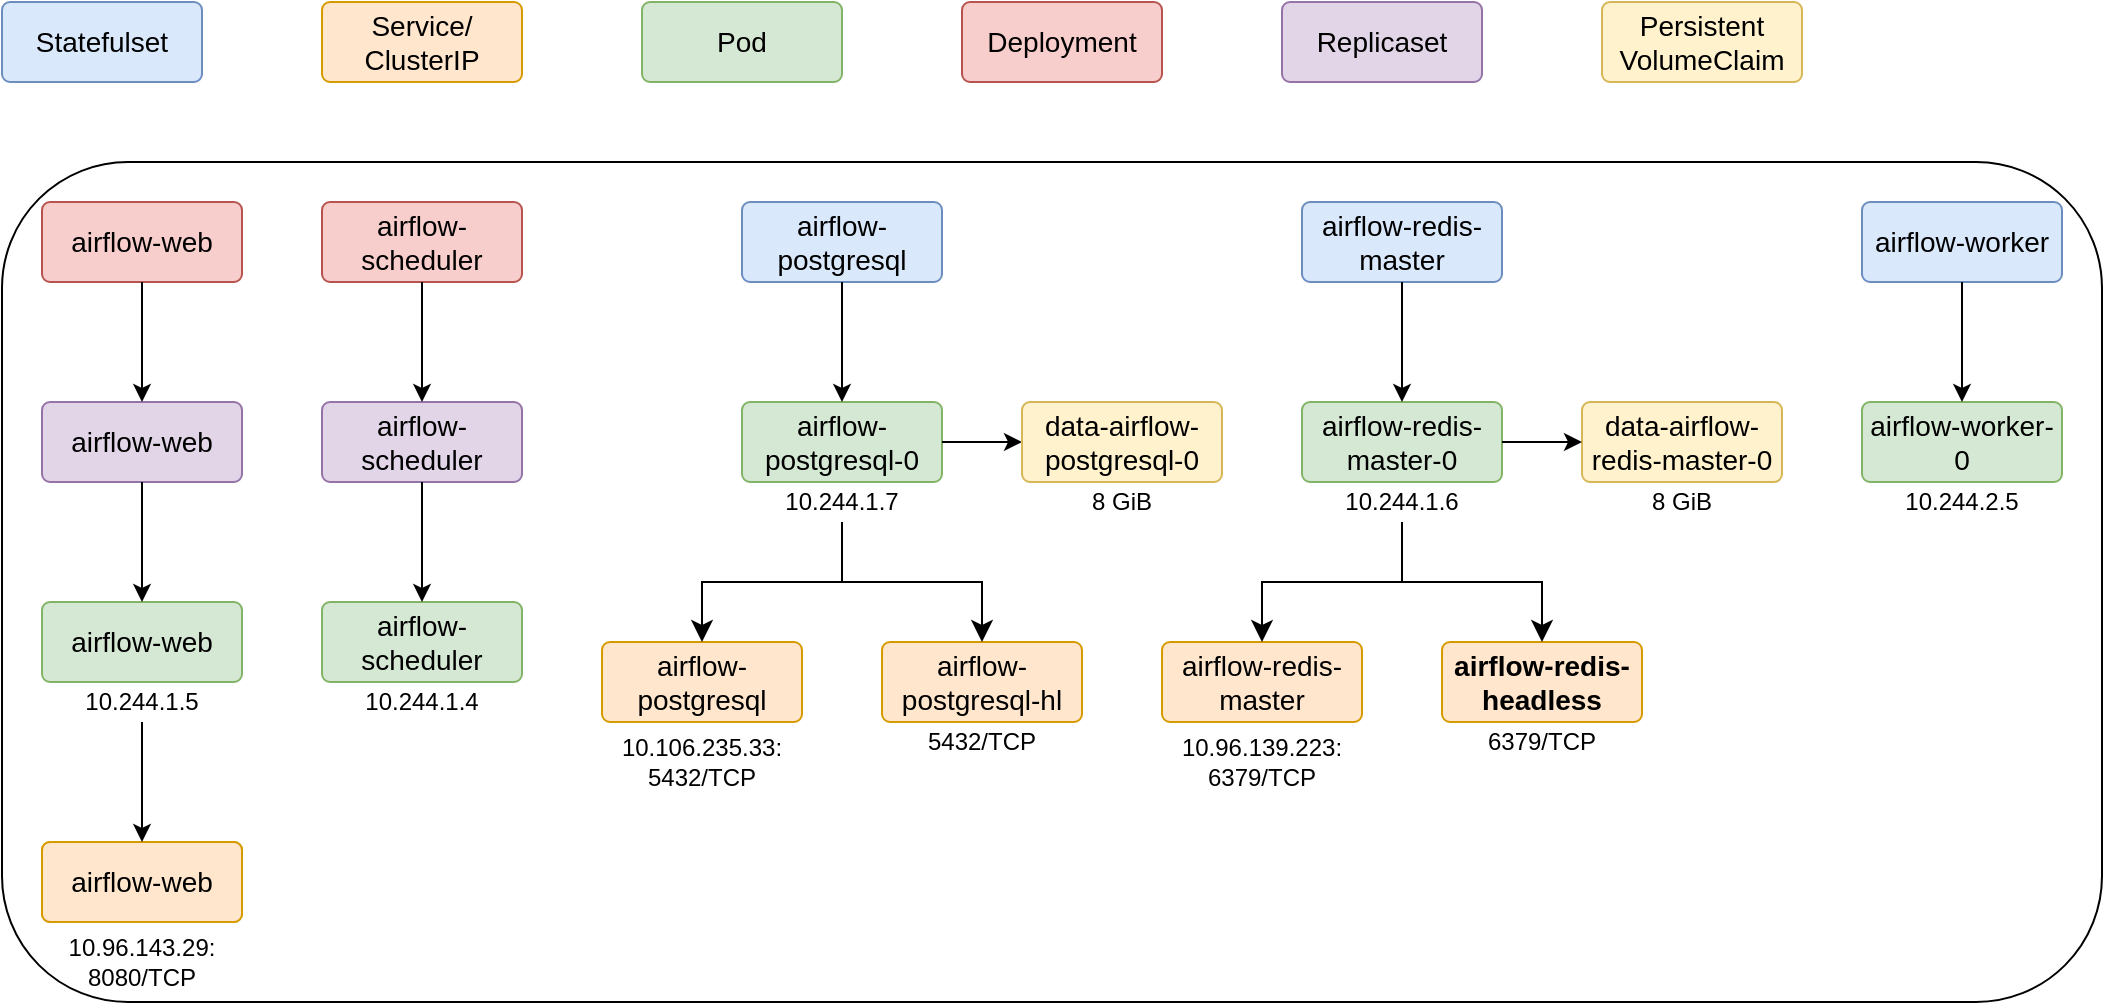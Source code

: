 <mxfile version="26.0.3">
  <diagram name="Page-1" id="jaqe5bFbqCdaZScXxuFY">
    <mxGraphModel dx="1434" dy="772" grid="1" gridSize="10" guides="1" tooltips="1" connect="1" arrows="1" fold="1" page="1" pageScale="1" pageWidth="850" pageHeight="1100" math="0" shadow="0">
      <root>
        <mxCell id="0" />
        <mxCell id="1" parent="0" />
        <mxCell id="OrJsXkoqj5jmBQv1yCwD-1" value="&lt;font style=&quot;font-size: 14px;&quot;&gt;Statefulset&lt;/font&gt;" style="rounded=1;arcSize=10;whiteSpace=wrap;html=1;align=center;fillColor=#dae8fc;strokeColor=#6c8ebf;" parent="1" vertex="1">
          <mxGeometry x="100" y="160" width="100" height="40" as="geometry" />
        </mxCell>
        <mxCell id="OrJsXkoqj5jmBQv1yCwD-2" value="&lt;font style=&quot;font-size: 14px;&quot;&gt;Pod&lt;/font&gt;" style="rounded=1;arcSize=10;whiteSpace=wrap;html=1;align=center;fillColor=#d5e8d4;strokeColor=#82b366;" parent="1" vertex="1">
          <mxGeometry x="420" y="160" width="100" height="40" as="geometry" />
        </mxCell>
        <mxCell id="OrJsXkoqj5jmBQv1yCwD-3" value="&lt;font style=&quot;font-size: 14px;&quot;&gt;Service/&lt;/font&gt;&lt;div&gt;&lt;font style=&quot;font-size: 14px;&quot;&gt;ClusterIP&lt;/font&gt;&lt;/div&gt;" style="rounded=1;arcSize=10;whiteSpace=wrap;html=1;align=center;fillColor=#ffe6cc;strokeColor=#d79b00;" parent="1" vertex="1">
          <mxGeometry x="260" y="160" width="100" height="40" as="geometry" />
        </mxCell>
        <mxCell id="OrJsXkoqj5jmBQv1yCwD-4" value="" style="rounded=1;whiteSpace=wrap;html=1;" parent="1" vertex="1">
          <mxGeometry x="100" y="240" width="1050" height="420" as="geometry" />
        </mxCell>
        <mxCell id="OrJsXkoqj5jmBQv1yCwD-7" value="&lt;font style=&quot;font-size: 14px;&quot;&gt;airflow-web&lt;/font&gt;" style="rounded=1;arcSize=10;whiteSpace=wrap;html=1;align=center;fillColor=#f8cecc;strokeColor=#b85450;" parent="1" vertex="1">
          <mxGeometry x="120" y="260" width="100" height="40" as="geometry" />
        </mxCell>
        <mxCell id="OrJsXkoqj5jmBQv1yCwD-9" value="&lt;font style=&quot;font-size: 14px;&quot;&gt;airflow-postgresql&lt;/font&gt;" style="rounded=1;arcSize=10;whiteSpace=wrap;html=1;align=center;fillColor=#dae8fc;strokeColor=#6c8ebf;" parent="1" vertex="1">
          <mxGeometry x="470" y="260" width="100" height="40" as="geometry" />
        </mxCell>
        <mxCell id="OrJsXkoqj5jmBQv1yCwD-11" value="&lt;font style=&quot;font-size: 14px;&quot;&gt;airflow-postgresql-0&lt;/font&gt;" style="rounded=1;arcSize=10;whiteSpace=wrap;html=1;align=center;fillColor=#d5e8d4;strokeColor=#82b366;" parent="1" vertex="1">
          <mxGeometry x="470" y="360" width="100" height="40" as="geometry" />
        </mxCell>
        <mxCell id="OrJsXkoqj5jmBQv1yCwD-15" value="10.244.1.7" style="text;html=1;align=center;verticalAlign=middle;whiteSpace=wrap;rounded=0;" parent="1" vertex="1">
          <mxGeometry x="470" y="400" width="100" height="20" as="geometry" />
        </mxCell>
        <mxCell id="OrJsXkoqj5jmBQv1yCwD-22" value="&lt;font style=&quot;font-size: 14px;&quot;&gt;airflow-web&lt;/font&gt;" style="rounded=1;arcSize=10;whiteSpace=wrap;html=1;align=center;fillColor=#e1d5e7;strokeColor=#9673a6;" parent="1" vertex="1">
          <mxGeometry x="120" y="360" width="100" height="40" as="geometry" />
        </mxCell>
        <mxCell id="OrJsXkoqj5jmBQv1yCwD-25" value="" style="endArrow=classic;html=1;rounded=0;entryX=0.5;entryY=0;entryDx=0;entryDy=0;exitX=0.5;exitY=1;exitDx=0;exitDy=0;" parent="1" source="OrJsXkoqj5jmBQv1yCwD-7" target="OrJsXkoqj5jmBQv1yCwD-22" edge="1">
          <mxGeometry width="50" height="50" relative="1" as="geometry">
            <mxPoint x="150" y="420.0" as="sourcePoint" />
            <mxPoint x="300" y="370" as="targetPoint" />
          </mxGeometry>
        </mxCell>
        <mxCell id="OrJsXkoqj5jmBQv1yCwD-27" value="&lt;font style=&quot;font-size: 14px;&quot;&gt;airflow-postgresql&lt;/font&gt;" style="rounded=1;arcSize=10;whiteSpace=wrap;html=1;align=center;fillColor=#ffe6cc;strokeColor=#d79b00;" parent="1" vertex="1">
          <mxGeometry x="400" y="480" width="100" height="40" as="geometry" />
        </mxCell>
        <mxCell id="OrJsXkoqj5jmBQv1yCwD-30" value="10.106.235.33:&lt;div&gt;5432/TCP&lt;/div&gt;" style="text;html=1;align=center;verticalAlign=middle;whiteSpace=wrap;rounded=0;" parent="1" vertex="1">
          <mxGeometry x="400" y="520" width="100" height="40" as="geometry" />
        </mxCell>
        <mxCell id="OrJsXkoqj5jmBQv1yCwD-31" value="&lt;font style=&quot;font-size: 14px;&quot;&gt;Deployment&lt;/font&gt;" style="rounded=1;arcSize=10;whiteSpace=wrap;html=1;align=center;fillColor=#f8cecc;strokeColor=#b85450;" parent="1" vertex="1">
          <mxGeometry x="580" y="160" width="100" height="40" as="geometry" />
        </mxCell>
        <mxCell id="OrJsXkoqj5jmBQv1yCwD-32" value="&lt;span style=&quot;font-size: 14px;&quot;&gt;Replicaset&lt;/span&gt;" style="rounded=1;arcSize=10;whiteSpace=wrap;html=1;align=center;fillColor=#e1d5e7;strokeColor=#9673a6;" parent="1" vertex="1">
          <mxGeometry x="740" y="160" width="100" height="40" as="geometry" />
        </mxCell>
        <mxCell id="OrJsXkoqj5jmBQv1yCwD-33" value="&lt;span style=&quot;font-size: 14px;&quot;&gt;Persistent&lt;/span&gt;&lt;div&gt;&lt;span style=&quot;font-size: 14px;&quot;&gt;VolumeClaim&lt;/span&gt;&lt;/div&gt;" style="rounded=1;arcSize=10;whiteSpace=wrap;html=1;align=center;fillColor=#fff2cc;strokeColor=#d6b656;" parent="1" vertex="1">
          <mxGeometry x="900" y="160" width="100" height="40" as="geometry" />
        </mxCell>
        <mxCell id="OrJsXkoqj5jmBQv1yCwD-34" value="&lt;font style=&quot;font-size: 14px;&quot;&gt;airflow-web&lt;/font&gt;" style="rounded=1;arcSize=10;whiteSpace=wrap;html=1;align=center;fillColor=#d5e8d4;strokeColor=#82b366;" parent="1" vertex="1">
          <mxGeometry x="120" y="460" width="100" height="40" as="geometry" />
        </mxCell>
        <mxCell id="OrJsXkoqj5jmBQv1yCwD-35" value="" style="endArrow=classic;html=1;rounded=0;entryX=0.5;entryY=0;entryDx=0;entryDy=0;exitX=0.5;exitY=1;exitDx=0;exitDy=0;" parent="1" source="OrJsXkoqj5jmBQv1yCwD-22" target="OrJsXkoqj5jmBQv1yCwD-34" edge="1">
          <mxGeometry width="50" height="50" relative="1" as="geometry">
            <mxPoint x="160" y="410" as="sourcePoint" />
            <mxPoint x="160" y="470" as="targetPoint" />
          </mxGeometry>
        </mxCell>
        <mxCell id="OrJsXkoqj5jmBQv1yCwD-36" value="10.244.1.5" style="text;html=1;align=center;verticalAlign=middle;whiteSpace=wrap;rounded=0;" parent="1" vertex="1">
          <mxGeometry x="120" y="500" width="100" height="20" as="geometry" />
        </mxCell>
        <mxCell id="OrJsXkoqj5jmBQv1yCwD-37" value="&lt;span style=&quot;font-size: 14px;&quot;&gt;&lt;b&gt;airflow&lt;/b&gt;&lt;/span&gt;" style="rounded=1;arcSize=10;whiteSpace=wrap;html=1;align=center;fillColor=#ffe6cc;strokeColor=#d79b00;" parent="1" vertex="1">
          <mxGeometry x="120" y="580" width="100" height="40" as="geometry" />
        </mxCell>
        <mxCell id="OrJsXkoqj5jmBQv1yCwD-39" value="10.96.143.29:&lt;div&gt;8080/TCP&lt;/div&gt;" style="text;html=1;align=center;verticalAlign=middle;whiteSpace=wrap;rounded=0;" parent="1" vertex="1">
          <mxGeometry x="120" y="620" width="100" height="40" as="geometry" />
        </mxCell>
        <mxCell id="OrJsXkoqj5jmBQv1yCwD-40" value="&lt;font style=&quot;font-size: 14px;&quot;&gt;airflow-web&lt;/font&gt;" style="rounded=1;arcSize=10;whiteSpace=wrap;html=1;align=center;fillColor=#ffe6cc;strokeColor=#d79b00;" parent="1" vertex="1">
          <mxGeometry x="120" y="580" width="100" height="40" as="geometry" />
        </mxCell>
        <mxCell id="OrJsXkoqj5jmBQv1yCwD-42" value="&lt;font style=&quot;font-size: 14px;&quot;&gt;airflow-scheduler&lt;/font&gt;" style="rounded=1;arcSize=10;whiteSpace=wrap;html=1;align=center;fillColor=#f8cecc;strokeColor=#b85450;" parent="1" vertex="1">
          <mxGeometry x="260" y="260" width="100" height="40" as="geometry" />
        </mxCell>
        <mxCell id="OrJsXkoqj5jmBQv1yCwD-43" value="&lt;font style=&quot;font-size: 14px;&quot;&gt;airflow-scheduler&lt;/font&gt;" style="rounded=1;arcSize=10;whiteSpace=wrap;html=1;align=center;fillColor=#e1d5e7;strokeColor=#9673a6;" parent="1" vertex="1">
          <mxGeometry x="260" y="360" width="100" height="40" as="geometry" />
        </mxCell>
        <mxCell id="OrJsXkoqj5jmBQv1yCwD-44" value="" style="endArrow=classic;html=1;rounded=0;entryX=0.5;entryY=0;entryDx=0;entryDy=0;exitX=0.5;exitY=1;exitDx=0;exitDy=0;" parent="1" source="OrJsXkoqj5jmBQv1yCwD-42" target="OrJsXkoqj5jmBQv1yCwD-43" edge="1">
          <mxGeometry width="50" height="50" relative="1" as="geometry">
            <mxPoint x="160" y="430.0" as="sourcePoint" />
            <mxPoint x="310" y="380" as="targetPoint" />
          </mxGeometry>
        </mxCell>
        <mxCell id="OrJsXkoqj5jmBQv1yCwD-45" value="&lt;font style=&quot;font-size: 14px;&quot;&gt;airflow-scheduler&lt;/font&gt;" style="rounded=1;arcSize=10;whiteSpace=wrap;html=1;align=center;fillColor=#d5e8d4;strokeColor=#82b366;" parent="1" vertex="1">
          <mxGeometry x="260" y="460" width="100" height="40" as="geometry" />
        </mxCell>
        <mxCell id="OrJsXkoqj5jmBQv1yCwD-46" value="" style="endArrow=classic;html=1;rounded=0;entryX=0.5;entryY=0;entryDx=0;entryDy=0;exitX=0.5;exitY=1;exitDx=0;exitDy=0;" parent="1" source="OrJsXkoqj5jmBQv1yCwD-43" target="OrJsXkoqj5jmBQv1yCwD-45" edge="1">
          <mxGeometry width="50" height="50" relative="1" as="geometry">
            <mxPoint x="170" y="420" as="sourcePoint" />
            <mxPoint x="170" y="480" as="targetPoint" />
          </mxGeometry>
        </mxCell>
        <mxCell id="OrJsXkoqj5jmBQv1yCwD-47" value="10.244.1.4" style="text;html=1;align=center;verticalAlign=middle;whiteSpace=wrap;rounded=0;" parent="1" vertex="1">
          <mxGeometry x="260" y="500" width="100" height="20" as="geometry" />
        </mxCell>
        <mxCell id="OrJsXkoqj5jmBQv1yCwD-51" value="" style="endArrow=classic;html=1;rounded=0;entryX=0.5;entryY=0;entryDx=0;entryDy=0;exitX=0.5;exitY=1;exitDx=0;exitDy=0;" parent="1" source="OrJsXkoqj5jmBQv1yCwD-36" target="OrJsXkoqj5jmBQv1yCwD-40" edge="1">
          <mxGeometry width="50" height="50" relative="1" as="geometry">
            <mxPoint x="230" y="505" as="sourcePoint" />
            <mxPoint x="230" y="565" as="targetPoint" />
          </mxGeometry>
        </mxCell>
        <mxCell id="OrJsXkoqj5jmBQv1yCwD-52" value="&lt;font style=&quot;font-size: 14px;&quot;&gt;airflow-postgresql-hl&lt;/font&gt;" style="rounded=1;arcSize=10;whiteSpace=wrap;html=1;align=center;fillColor=#ffe6cc;strokeColor=#d79b00;" parent="1" vertex="1">
          <mxGeometry x="540" y="480" width="100" height="40" as="geometry" />
        </mxCell>
        <mxCell id="OrJsXkoqj5jmBQv1yCwD-53" value="" style="endArrow=classic;html=1;rounded=0;entryX=0.5;entryY=0;entryDx=0;entryDy=0;exitX=0.5;exitY=1;exitDx=0;exitDy=0;" parent="1" source="OrJsXkoqj5jmBQv1yCwD-9" target="OrJsXkoqj5jmBQv1yCwD-11" edge="1">
          <mxGeometry width="50" height="50" relative="1" as="geometry">
            <mxPoint x="470" y="310" as="sourcePoint" />
            <mxPoint x="470" y="370" as="targetPoint" />
          </mxGeometry>
        </mxCell>
        <mxCell id="OrJsXkoqj5jmBQv1yCwD-54" value="5432/TCP" style="text;html=1;align=center;verticalAlign=middle;whiteSpace=wrap;rounded=0;" parent="1" vertex="1">
          <mxGeometry x="540" y="520" width="100" height="20" as="geometry" />
        </mxCell>
        <mxCell id="OrJsXkoqj5jmBQv1yCwD-55" value="" style="edgeStyle=elbowEdgeStyle;elbow=vertical;endArrow=classic;html=1;curved=0;rounded=0;endSize=8;startSize=8;exitX=0.5;exitY=1;exitDx=0;exitDy=0;entryX=0.5;entryY=0;entryDx=0;entryDy=0;" parent="1" source="OrJsXkoqj5jmBQv1yCwD-15" target="OrJsXkoqj5jmBQv1yCwD-27" edge="1">
          <mxGeometry width="50" height="50" relative="1" as="geometry">
            <mxPoint x="540" y="470" as="sourcePoint" />
            <mxPoint x="490" y="520" as="targetPoint" />
          </mxGeometry>
        </mxCell>
        <mxCell id="OrJsXkoqj5jmBQv1yCwD-56" value="" style="edgeStyle=elbowEdgeStyle;elbow=vertical;endArrow=classic;html=1;curved=0;rounded=0;endSize=8;startSize=8;exitX=0.5;exitY=1;exitDx=0;exitDy=0;entryX=0.5;entryY=0;entryDx=0;entryDy=0;" parent="1" source="OrJsXkoqj5jmBQv1yCwD-15" target="OrJsXkoqj5jmBQv1yCwD-52" edge="1">
          <mxGeometry width="50" height="50" relative="1" as="geometry">
            <mxPoint x="570" y="430" as="sourcePoint" />
            <mxPoint x="500" y="470" as="targetPoint" />
          </mxGeometry>
        </mxCell>
        <mxCell id="OrJsXkoqj5jmBQv1yCwD-61" value="&lt;font style=&quot;font-size: 14px;&quot;&gt;airflow-redis-master&lt;/font&gt;" style="rounded=1;arcSize=10;whiteSpace=wrap;html=1;align=center;fillColor=#dae8fc;strokeColor=#6c8ebf;" parent="1" vertex="1">
          <mxGeometry x="750" y="260" width="100" height="40" as="geometry" />
        </mxCell>
        <mxCell id="OrJsXkoqj5jmBQv1yCwD-62" value="&lt;font style=&quot;font-size: 14px;&quot;&gt;airflow-redis-master-0&lt;/font&gt;" style="rounded=1;arcSize=10;whiteSpace=wrap;html=1;align=center;fillColor=#d5e8d4;strokeColor=#82b366;" parent="1" vertex="1">
          <mxGeometry x="750" y="360" width="100" height="40" as="geometry" />
        </mxCell>
        <mxCell id="OrJsXkoqj5jmBQv1yCwD-63" value="10.244.1.6" style="text;html=1;align=center;verticalAlign=middle;whiteSpace=wrap;rounded=0;" parent="1" vertex="1">
          <mxGeometry x="750" y="400" width="100" height="20" as="geometry" />
        </mxCell>
        <mxCell id="OrJsXkoqj5jmBQv1yCwD-64" value="&lt;font style=&quot;font-size: 14px;&quot;&gt;airflow-redis-master&lt;/font&gt;" style="rounded=1;arcSize=10;whiteSpace=wrap;html=1;align=center;fillColor=#ffe6cc;strokeColor=#d79b00;" parent="1" vertex="1">
          <mxGeometry x="680" y="480" width="100" height="40" as="geometry" />
        </mxCell>
        <mxCell id="OrJsXkoqj5jmBQv1yCwD-65" value="10.96.139.223:&lt;div&gt;6379/TCP&lt;/div&gt;" style="text;html=1;align=center;verticalAlign=middle;whiteSpace=wrap;rounded=0;" parent="1" vertex="1">
          <mxGeometry x="680" y="520" width="100" height="40" as="geometry" />
        </mxCell>
        <mxCell id="OrJsXkoqj5jmBQv1yCwD-66" value="&lt;b&gt;&lt;font style=&quot;font-size: 14px;&quot;&gt;airflow-redis-headless&lt;/font&gt;&lt;/b&gt;" style="rounded=1;arcSize=10;whiteSpace=wrap;html=1;align=center;fillColor=#ffe6cc;strokeColor=#d79b00;" parent="1" vertex="1">
          <mxGeometry x="820" y="480" width="100" height="40" as="geometry" />
        </mxCell>
        <mxCell id="OrJsXkoqj5jmBQv1yCwD-67" value="" style="endArrow=classic;html=1;rounded=0;entryX=0.5;entryY=0;entryDx=0;entryDy=0;exitX=0.5;exitY=1;exitDx=0;exitDy=0;" parent="1" source="OrJsXkoqj5jmBQv1yCwD-61" target="OrJsXkoqj5jmBQv1yCwD-62" edge="1">
          <mxGeometry width="50" height="50" relative="1" as="geometry">
            <mxPoint x="770" y="310" as="sourcePoint" />
            <mxPoint x="770" y="370" as="targetPoint" />
          </mxGeometry>
        </mxCell>
        <mxCell id="OrJsXkoqj5jmBQv1yCwD-68" value="6379/TCP" style="text;html=1;align=center;verticalAlign=middle;whiteSpace=wrap;rounded=0;" parent="1" vertex="1">
          <mxGeometry x="820" y="520" width="100" height="20" as="geometry" />
        </mxCell>
        <mxCell id="OrJsXkoqj5jmBQv1yCwD-69" value="" style="edgeStyle=elbowEdgeStyle;elbow=vertical;endArrow=classic;html=1;curved=0;rounded=0;endSize=8;startSize=8;exitX=0.5;exitY=1;exitDx=0;exitDy=0;entryX=0.5;entryY=0;entryDx=0;entryDy=0;" parent="1" source="OrJsXkoqj5jmBQv1yCwD-63" target="OrJsXkoqj5jmBQv1yCwD-64" edge="1">
          <mxGeometry width="50" height="50" relative="1" as="geometry">
            <mxPoint x="840" y="470" as="sourcePoint" />
            <mxPoint x="790" y="520" as="targetPoint" />
          </mxGeometry>
        </mxCell>
        <mxCell id="OrJsXkoqj5jmBQv1yCwD-70" value="" style="edgeStyle=elbowEdgeStyle;elbow=vertical;endArrow=classic;html=1;curved=0;rounded=0;endSize=8;startSize=8;exitX=0.5;exitY=1;exitDx=0;exitDy=0;entryX=0.5;entryY=0;entryDx=0;entryDy=0;" parent="1" source="OrJsXkoqj5jmBQv1yCwD-63" target="OrJsXkoqj5jmBQv1yCwD-66" edge="1">
          <mxGeometry width="50" height="50" relative="1" as="geometry">
            <mxPoint x="870" y="430" as="sourcePoint" />
            <mxPoint x="800" y="470" as="targetPoint" />
          </mxGeometry>
        </mxCell>
        <mxCell id="OrJsXkoqj5jmBQv1yCwD-71" value="" style="endArrow=classic;html=1;rounded=0;exitX=1;exitY=0.5;exitDx=0;exitDy=0;entryX=0;entryY=0.5;entryDx=0;entryDy=0;" parent="1" source="OrJsXkoqj5jmBQv1yCwD-11" target="OrJsXkoqj5jmBQv1yCwD-73" edge="1">
          <mxGeometry width="50" height="50" relative="1" as="geometry">
            <mxPoint x="490" y="450" as="sourcePoint" />
            <mxPoint x="540" y="400" as="targetPoint" />
          </mxGeometry>
        </mxCell>
        <mxCell id="OrJsXkoqj5jmBQv1yCwD-73" value="&lt;span style=&quot;font-size: 14px;&quot;&gt;data-airflow-postgresql-0&lt;/span&gt;" style="rounded=1;arcSize=10;whiteSpace=wrap;html=1;align=center;fillColor=#fff2cc;strokeColor=#d6b656;" parent="1" vertex="1">
          <mxGeometry x="610" y="360" width="100" height="40" as="geometry" />
        </mxCell>
        <mxCell id="OrJsXkoqj5jmBQv1yCwD-74" value="&lt;span style=&quot;font-size: 14px;&quot;&gt;data-airflow-redis-master-0&lt;/span&gt;" style="rounded=1;arcSize=10;whiteSpace=wrap;html=1;align=center;fillColor=#fff2cc;strokeColor=#d6b656;" parent="1" vertex="1">
          <mxGeometry x="890" y="360" width="100" height="40" as="geometry" />
        </mxCell>
        <mxCell id="OrJsXkoqj5jmBQv1yCwD-75" value="" style="endArrow=classic;html=1;rounded=0;exitX=1;exitY=0.5;exitDx=0;exitDy=0;entryX=0;entryY=0.5;entryDx=0;entryDy=0;" parent="1" source="OrJsXkoqj5jmBQv1yCwD-62" target="OrJsXkoqj5jmBQv1yCwD-74" edge="1">
          <mxGeometry width="50" height="50" relative="1" as="geometry">
            <mxPoint x="920" y="430" as="sourcePoint" />
            <mxPoint x="960" y="430" as="targetPoint" />
          </mxGeometry>
        </mxCell>
        <mxCell id="owLh9w15sTVciS5REWnX-1" value="8 GiB" style="text;html=1;align=center;verticalAlign=middle;whiteSpace=wrap;rounded=0;" parent="1" vertex="1">
          <mxGeometry x="610" y="400" width="100" height="20" as="geometry" />
        </mxCell>
        <mxCell id="owLh9w15sTVciS5REWnX-2" value="8 GiB" style="text;html=1;align=center;verticalAlign=middle;whiteSpace=wrap;rounded=0;" parent="1" vertex="1">
          <mxGeometry x="890" y="400" width="100" height="20" as="geometry" />
        </mxCell>
        <mxCell id="owLh9w15sTVciS5REWnX-11" value="&lt;font style=&quot;font-size: 14px;&quot;&gt;airflow-worker&lt;/font&gt;" style="rounded=1;arcSize=10;whiteSpace=wrap;html=1;align=center;fillColor=#dae8fc;strokeColor=#6c8ebf;" parent="1" vertex="1">
          <mxGeometry x="1030" y="260" width="100" height="40" as="geometry" />
        </mxCell>
        <mxCell id="owLh9w15sTVciS5REWnX-12" value="&lt;font style=&quot;font-size: 14px;&quot;&gt;airflow-worker-0&lt;/font&gt;" style="rounded=1;arcSize=10;whiteSpace=wrap;html=1;align=center;fillColor=#d5e8d4;strokeColor=#82b366;" parent="1" vertex="1">
          <mxGeometry x="1030" y="360" width="100" height="40" as="geometry" />
        </mxCell>
        <mxCell id="owLh9w15sTVciS5REWnX-13" value="10.244.2.5" style="text;html=1;align=center;verticalAlign=middle;whiteSpace=wrap;rounded=0;" parent="1" vertex="1">
          <mxGeometry x="1030" y="400" width="100" height="20" as="geometry" />
        </mxCell>
        <mxCell id="owLh9w15sTVciS5REWnX-16" value="" style="endArrow=classic;html=1;rounded=0;entryX=0.5;entryY=0;entryDx=0;entryDy=0;exitX=0.5;exitY=1;exitDx=0;exitDy=0;" parent="1" source="owLh9w15sTVciS5REWnX-11" target="owLh9w15sTVciS5REWnX-12" edge="1">
          <mxGeometry width="50" height="50" relative="1" as="geometry">
            <mxPoint x="1050" y="310" as="sourcePoint" />
            <mxPoint x="1050" y="370" as="targetPoint" />
          </mxGeometry>
        </mxCell>
      </root>
    </mxGraphModel>
  </diagram>
</mxfile>
